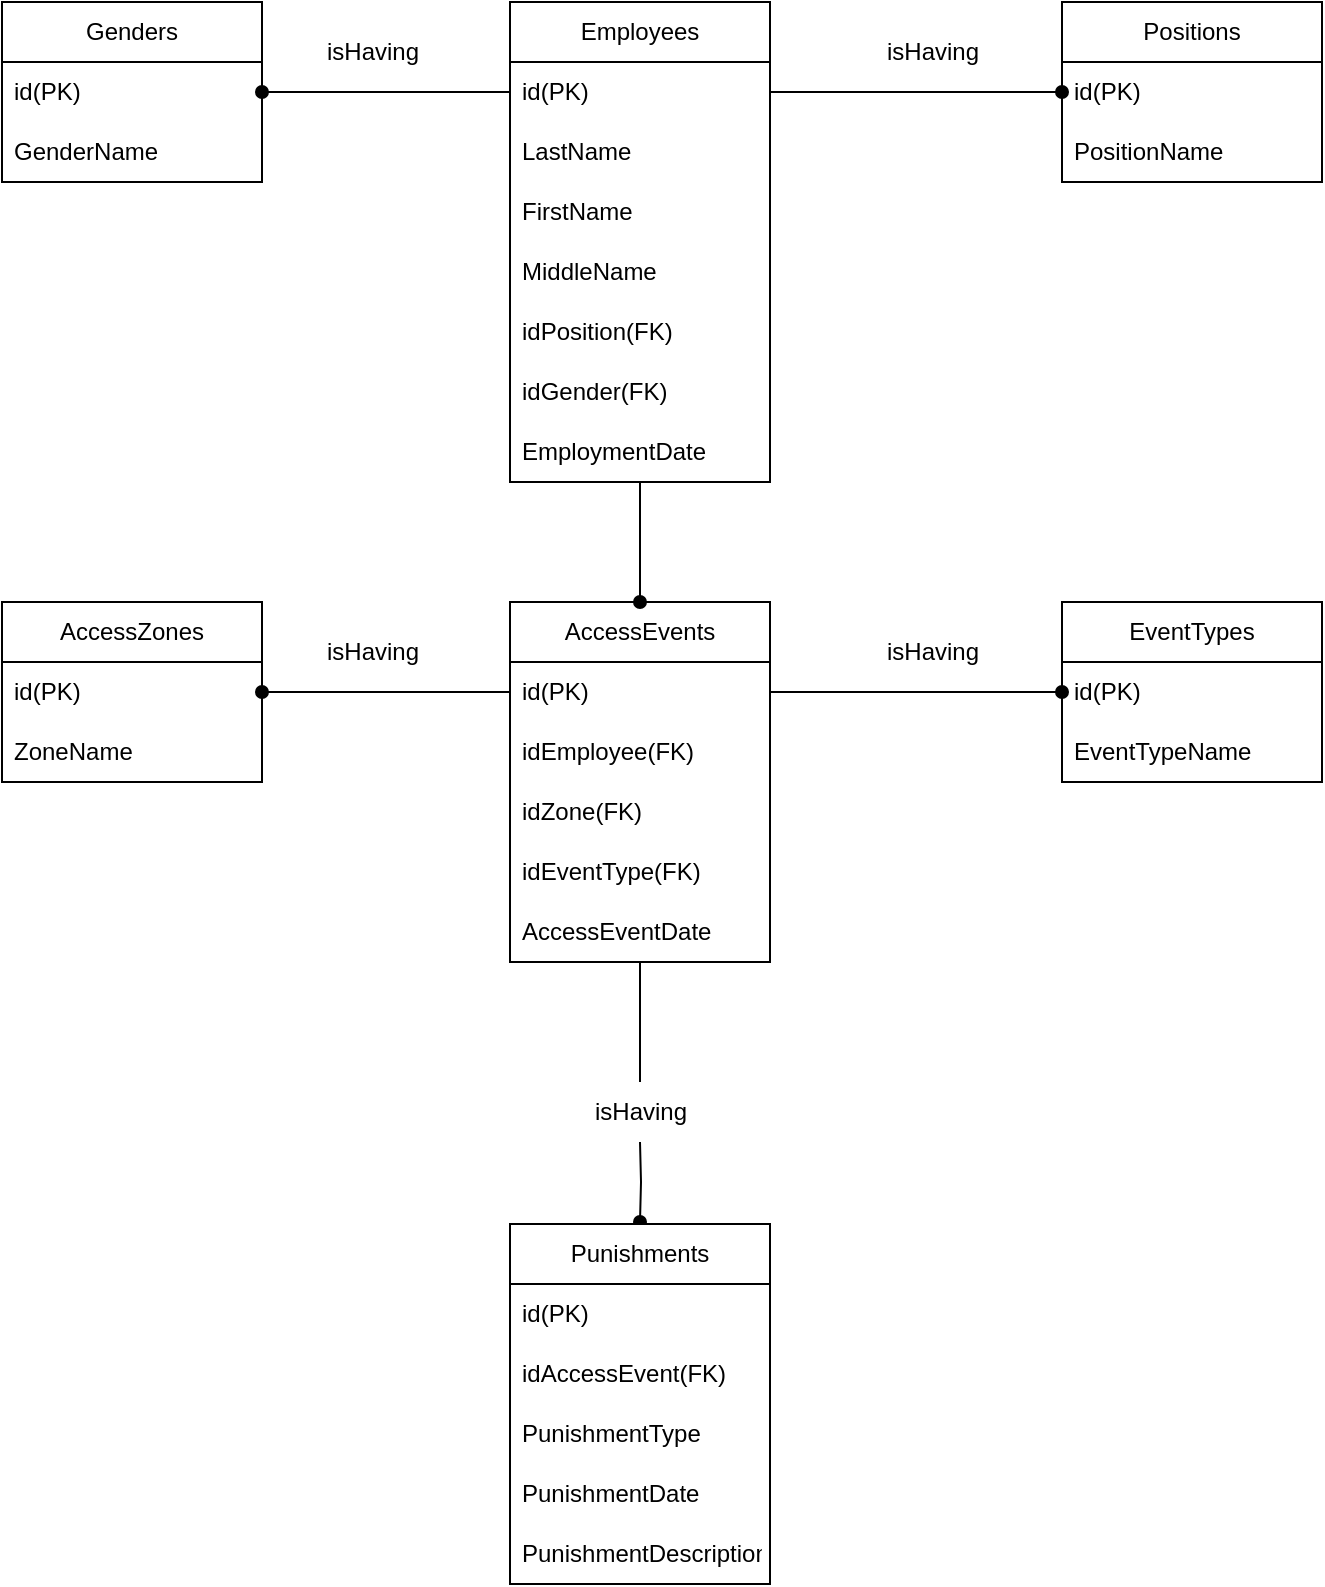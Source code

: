 <mxfile version="22.0.6" type="github">
  <diagram name="Страница — 1" id="mrKqA4N81Z6o9ctFNspR">
    <mxGraphModel dx="1687" dy="918" grid="1" gridSize="10" guides="1" tooltips="1" connect="1" arrows="1" fold="1" page="1" pageScale="1" pageWidth="827" pageHeight="1169" math="0" shadow="0">
      <root>
        <mxCell id="0" />
        <mxCell id="1" parent="0" />
        <mxCell id="Y9vL2mIm9WyiBz0S1Nmv-3" value="Employees" style="swimlane;fontStyle=0;childLayout=stackLayout;horizontal=1;startSize=30;horizontalStack=0;resizeParent=1;resizeParentMax=0;resizeLast=0;collapsible=1;marginBottom=0;whiteSpace=wrap;html=1;" parent="1" vertex="1">
          <mxGeometry x="284" y="80" width="130" height="240" as="geometry">
            <mxRectangle x="60" y="260" width="50" height="30" as="alternateBounds" />
          </mxGeometry>
        </mxCell>
        <mxCell id="Y9vL2mIm9WyiBz0S1Nmv-51" value="id(PK)" style="text;strokeColor=none;fillColor=none;align=left;verticalAlign=middle;spacingLeft=4;spacingRight=4;overflow=hidden;points=[[0,0.5],[1,0.5]];portConstraint=eastwest;rotatable=0;whiteSpace=wrap;html=1;" parent="Y9vL2mIm9WyiBz0S1Nmv-3" vertex="1">
          <mxGeometry y="30" width="130" height="30" as="geometry" />
        </mxCell>
        <mxCell id="Y9vL2mIm9WyiBz0S1Nmv-4" value="LastName" style="text;strokeColor=none;fillColor=none;align=left;verticalAlign=middle;spacingLeft=4;spacingRight=4;overflow=hidden;points=[[0,0.5],[1,0.5]];portConstraint=eastwest;rotatable=0;whiteSpace=wrap;html=1;" parent="Y9vL2mIm9WyiBz0S1Nmv-3" vertex="1">
          <mxGeometry y="60" width="130" height="30" as="geometry" />
        </mxCell>
        <mxCell id="Y9vL2mIm9WyiBz0S1Nmv-5" value="FirstName" style="text;strokeColor=none;fillColor=none;align=left;verticalAlign=middle;spacingLeft=4;spacingRight=4;overflow=hidden;points=[[0,0.5],[1,0.5]];portConstraint=eastwest;rotatable=0;whiteSpace=wrap;html=1;" parent="Y9vL2mIm9WyiBz0S1Nmv-3" vertex="1">
          <mxGeometry y="90" width="130" height="30" as="geometry" />
        </mxCell>
        <mxCell id="Y9vL2mIm9WyiBz0S1Nmv-6" value="MiddleName" style="text;strokeColor=none;fillColor=none;align=left;verticalAlign=middle;spacingLeft=4;spacingRight=4;overflow=hidden;points=[[0,0.5],[1,0.5]];portConstraint=eastwest;rotatable=0;whiteSpace=wrap;html=1;" parent="Y9vL2mIm9WyiBz0S1Nmv-3" vertex="1">
          <mxGeometry y="120" width="130" height="30" as="geometry" />
        </mxCell>
        <mxCell id="Y9vL2mIm9WyiBz0S1Nmv-7" value="idPosition(FK)" style="text;html=1;strokeColor=none;fillColor=none;align=left;verticalAlign=middle;whiteSpace=wrap;rounded=0;spacingLeft=4;" parent="Y9vL2mIm9WyiBz0S1Nmv-3" vertex="1">
          <mxGeometry y="150" width="130" height="30" as="geometry" />
        </mxCell>
        <mxCell id="Y9vL2mIm9WyiBz0S1Nmv-8" value="idGender(FK)" style="text;html=1;align=left;verticalAlign=middle;resizable=0;points=[];autosize=1;strokeColor=none;fillColor=none;spacingLeft=4;" parent="Y9vL2mIm9WyiBz0S1Nmv-3" vertex="1">
          <mxGeometry y="180" width="130" height="30" as="geometry" />
        </mxCell>
        <mxCell id="Y9vL2mIm9WyiBz0S1Nmv-9" value="EmploymentDate" style="text;html=1;align=left;verticalAlign=middle;resizable=0;points=[];autosize=1;strokeColor=none;fillColor=none;spacingLeft=4;" parent="Y9vL2mIm9WyiBz0S1Nmv-3" vertex="1">
          <mxGeometry y="210" width="130" height="30" as="geometry" />
        </mxCell>
        <mxCell id="Y9vL2mIm9WyiBz0S1Nmv-12" value="Genders" style="swimlane;fontStyle=0;childLayout=stackLayout;horizontal=1;startSize=30;horizontalStack=0;resizeParent=1;resizeParentMax=0;resizeLast=0;collapsible=1;marginBottom=0;whiteSpace=wrap;html=1;" parent="1" vertex="1">
          <mxGeometry x="30" y="80" width="130" height="90" as="geometry">
            <mxRectangle x="60" y="260" width="50" height="30" as="alternateBounds" />
          </mxGeometry>
        </mxCell>
        <mxCell id="Y9vL2mIm9WyiBz0S1Nmv-13" value="id(PK)" style="text;strokeColor=none;fillColor=none;align=left;verticalAlign=middle;spacingLeft=4;spacingRight=4;overflow=hidden;points=[[0,0.5],[1,0.5]];portConstraint=eastwest;rotatable=0;whiteSpace=wrap;html=1;" parent="Y9vL2mIm9WyiBz0S1Nmv-12" vertex="1">
          <mxGeometry y="30" width="130" height="30" as="geometry" />
        </mxCell>
        <mxCell id="Y9vL2mIm9WyiBz0S1Nmv-46" value="GenderName" style="text;strokeColor=none;fillColor=none;align=left;verticalAlign=middle;spacingLeft=4;spacingRight=4;overflow=hidden;points=[[0,0.5],[1,0.5]];portConstraint=eastwest;rotatable=0;whiteSpace=wrap;html=1;" parent="Y9vL2mIm9WyiBz0S1Nmv-12" vertex="1">
          <mxGeometry y="60" width="130" height="30" as="geometry" />
        </mxCell>
        <mxCell id="Y9vL2mIm9WyiBz0S1Nmv-20" value="Positions" style="swimlane;fontStyle=0;childLayout=stackLayout;horizontal=1;startSize=30;horizontalStack=0;resizeParent=1;resizeParentMax=0;resizeLast=0;collapsible=1;marginBottom=0;whiteSpace=wrap;html=1;" parent="1" vertex="1">
          <mxGeometry x="560" y="80" width="130" height="90" as="geometry">
            <mxRectangle x="60" y="260" width="50" height="30" as="alternateBounds" />
          </mxGeometry>
        </mxCell>
        <mxCell id="Y9vL2mIm9WyiBz0S1Nmv-21" value="id(PK)" style="text;strokeColor=none;fillColor=none;align=left;verticalAlign=middle;spacingLeft=4;spacingRight=4;overflow=hidden;points=[[0,0.5],[1,0.5]];portConstraint=eastwest;rotatable=0;whiteSpace=wrap;html=1;" parent="Y9vL2mIm9WyiBz0S1Nmv-20" vertex="1">
          <mxGeometry y="30" width="130" height="30" as="geometry" />
        </mxCell>
        <mxCell id="Y9vL2mIm9WyiBz0S1Nmv-47" value="PositionName" style="text;strokeColor=none;fillColor=none;align=left;verticalAlign=middle;spacingLeft=4;spacingRight=4;overflow=hidden;points=[[0,0.5],[1,0.5]];portConstraint=eastwest;rotatable=0;whiteSpace=wrap;html=1;" parent="Y9vL2mIm9WyiBz0S1Nmv-20" vertex="1">
          <mxGeometry y="60" width="130" height="30" as="geometry" />
        </mxCell>
        <mxCell id="Y9vL2mIm9WyiBz0S1Nmv-22" style="edgeStyle=orthogonalEdgeStyle;rounded=0;orthogonalLoop=1;jettySize=auto;html=1;entryX=1;entryY=0.5;entryDx=0;entryDy=0;endArrow=oval;endFill=1;exitX=0;exitY=0.5;exitDx=0;exitDy=0;" parent="1" source="Y9vL2mIm9WyiBz0S1Nmv-51" target="Y9vL2mIm9WyiBz0S1Nmv-13" edge="1">
          <mxGeometry relative="1" as="geometry" />
        </mxCell>
        <mxCell id="Y9vL2mIm9WyiBz0S1Nmv-23" style="edgeStyle=orthogonalEdgeStyle;rounded=0;orthogonalLoop=1;jettySize=auto;html=1;entryX=0;entryY=0.5;entryDx=0;entryDy=0;endArrow=oval;endFill=1;exitX=1;exitY=0.5;exitDx=0;exitDy=0;" parent="1" source="Y9vL2mIm9WyiBz0S1Nmv-51" target="Y9vL2mIm9WyiBz0S1Nmv-21" edge="1">
          <mxGeometry relative="1" as="geometry" />
        </mxCell>
        <mxCell id="Y9vL2mIm9WyiBz0S1Nmv-24" value="AccessEvents" style="swimlane;fontStyle=0;childLayout=stackLayout;horizontal=1;startSize=30;horizontalStack=0;resizeParent=1;resizeParentMax=0;resizeLast=0;collapsible=1;marginBottom=0;whiteSpace=wrap;html=1;" parent="1" vertex="1">
          <mxGeometry x="284" y="380" width="130" height="180" as="geometry">
            <mxRectangle x="60" y="260" width="50" height="30" as="alternateBounds" />
          </mxGeometry>
        </mxCell>
        <mxCell id="Y9vL2mIm9WyiBz0S1Nmv-52" value="id(PK)" style="text;strokeColor=none;fillColor=none;align=left;verticalAlign=middle;spacingLeft=4;spacingRight=4;overflow=hidden;points=[[0,0.5],[1,0.5]];portConstraint=eastwest;rotatable=0;whiteSpace=wrap;html=1;" parent="Y9vL2mIm9WyiBz0S1Nmv-24" vertex="1">
          <mxGeometry y="30" width="130" height="30" as="geometry" />
        </mxCell>
        <mxCell id="Y9vL2mIm9WyiBz0S1Nmv-53" value="idEmployee(FK)" style="text;strokeColor=none;fillColor=none;align=left;verticalAlign=middle;spacingLeft=4;spacingRight=4;overflow=hidden;points=[[0,0.5],[1,0.5]];portConstraint=eastwest;rotatable=0;whiteSpace=wrap;html=1;" parent="Y9vL2mIm9WyiBz0S1Nmv-24" vertex="1">
          <mxGeometry y="60" width="130" height="30" as="geometry" />
        </mxCell>
        <mxCell id="Y9vL2mIm9WyiBz0S1Nmv-26" value="idZone(FK)" style="text;strokeColor=none;fillColor=none;align=left;verticalAlign=middle;spacingLeft=4;spacingRight=4;overflow=hidden;points=[[0,0.5],[1,0.5]];portConstraint=eastwest;rotatable=0;whiteSpace=wrap;html=1;" parent="Y9vL2mIm9WyiBz0S1Nmv-24" vertex="1">
          <mxGeometry y="90" width="130" height="30" as="geometry" />
        </mxCell>
        <mxCell id="Y9vL2mIm9WyiBz0S1Nmv-27" value="idEventType(FK)" style="text;strokeColor=none;fillColor=none;align=left;verticalAlign=middle;spacingLeft=4;spacingRight=4;overflow=hidden;points=[[0,0.5],[1,0.5]];portConstraint=eastwest;rotatable=0;whiteSpace=wrap;html=1;" parent="Y9vL2mIm9WyiBz0S1Nmv-24" vertex="1">
          <mxGeometry y="120" width="130" height="30" as="geometry" />
        </mxCell>
        <mxCell id="Y9vL2mIm9WyiBz0S1Nmv-29" value="AccessEventDate" style="text;html=1;align=left;verticalAlign=middle;resizable=0;points=[];autosize=1;strokeColor=none;fillColor=none;spacingLeft=4;" parent="Y9vL2mIm9WyiBz0S1Nmv-24" vertex="1">
          <mxGeometry y="150" width="130" height="30" as="geometry" />
        </mxCell>
        <mxCell id="Y9vL2mIm9WyiBz0S1Nmv-32" value="AccessZones" style="swimlane;fontStyle=0;childLayout=stackLayout;horizontal=1;startSize=30;horizontalStack=0;resizeParent=1;resizeParentMax=0;resizeLast=0;collapsible=1;marginBottom=0;whiteSpace=wrap;html=1;" parent="1" vertex="1">
          <mxGeometry x="30" y="380" width="130" height="90" as="geometry">
            <mxRectangle x="60" y="260" width="50" height="30" as="alternateBounds" />
          </mxGeometry>
        </mxCell>
        <mxCell id="Y9vL2mIm9WyiBz0S1Nmv-33" value="id(PK)" style="text;strokeColor=none;fillColor=none;align=left;verticalAlign=middle;spacingLeft=4;spacingRight=4;overflow=hidden;points=[[0,0.5],[1,0.5]];portConstraint=eastwest;rotatable=0;whiteSpace=wrap;html=1;" parent="Y9vL2mIm9WyiBz0S1Nmv-32" vertex="1">
          <mxGeometry y="30" width="130" height="30" as="geometry" />
        </mxCell>
        <mxCell id="Y9vL2mIm9WyiBz0S1Nmv-49" value="ZoneName" style="text;strokeColor=none;fillColor=none;align=left;verticalAlign=middle;spacingLeft=4;spacingRight=4;overflow=hidden;points=[[0,0.5],[1,0.5]];portConstraint=eastwest;rotatable=0;whiteSpace=wrap;html=1;" parent="Y9vL2mIm9WyiBz0S1Nmv-32" vertex="1">
          <mxGeometry y="60" width="130" height="30" as="geometry" />
        </mxCell>
        <mxCell id="Y9vL2mIm9WyiBz0S1Nmv-34" value="EventTypes" style="swimlane;fontStyle=0;childLayout=stackLayout;horizontal=1;startSize=30;horizontalStack=0;resizeParent=1;resizeParentMax=0;resizeLast=0;collapsible=1;marginBottom=0;whiteSpace=wrap;html=1;" parent="1" vertex="1">
          <mxGeometry x="560" y="380" width="130" height="90" as="geometry">
            <mxRectangle x="60" y="260" width="50" height="30" as="alternateBounds" />
          </mxGeometry>
        </mxCell>
        <mxCell id="Y9vL2mIm9WyiBz0S1Nmv-48" value="id(PK)" style="text;strokeColor=none;fillColor=none;align=left;verticalAlign=middle;spacingLeft=4;spacingRight=4;overflow=hidden;points=[[0,0.5],[1,0.5]];portConstraint=eastwest;rotatable=0;whiteSpace=wrap;html=1;" parent="Y9vL2mIm9WyiBz0S1Nmv-34" vertex="1">
          <mxGeometry y="30" width="130" height="30" as="geometry" />
        </mxCell>
        <mxCell id="Y9vL2mIm9WyiBz0S1Nmv-35" value="EventTypeName" style="text;strokeColor=none;fillColor=none;align=left;verticalAlign=middle;spacingLeft=4;spacingRight=4;overflow=hidden;points=[[0,0.5],[1,0.5]];portConstraint=eastwest;rotatable=0;whiteSpace=wrap;html=1;" parent="Y9vL2mIm9WyiBz0S1Nmv-34" vertex="1">
          <mxGeometry y="60" width="130" height="30" as="geometry" />
        </mxCell>
        <mxCell id="Y9vL2mIm9WyiBz0S1Nmv-37" style="edgeStyle=orthogonalEdgeStyle;rounded=0;orthogonalLoop=1;jettySize=auto;html=1;endArrow=oval;endFill=1;" parent="1" source="Y9vL2mIm9WyiBz0S1Nmv-9" target="Y9vL2mIm9WyiBz0S1Nmv-24" edge="1">
          <mxGeometry relative="1" as="geometry" />
        </mxCell>
        <mxCell id="Y9vL2mIm9WyiBz0S1Nmv-40" style="edgeStyle=orthogonalEdgeStyle;rounded=0;orthogonalLoop=1;jettySize=auto;html=1;exitX=0;exitY=0.5;exitDx=0;exitDy=0;entryX=1;entryY=0.5;entryDx=0;entryDy=0;endArrow=oval;endFill=1;" parent="1" source="Y9vL2mIm9WyiBz0S1Nmv-52" target="Y9vL2mIm9WyiBz0S1Nmv-33" edge="1">
          <mxGeometry relative="1" as="geometry" />
        </mxCell>
        <mxCell id="Y9vL2mIm9WyiBz0S1Nmv-41" style="edgeStyle=orthogonalEdgeStyle;rounded=0;orthogonalLoop=1;jettySize=auto;html=1;endArrow=oval;endFill=1;entryX=0;entryY=0.5;entryDx=0;entryDy=0;exitX=1;exitY=0.5;exitDx=0;exitDy=0;" parent="1" source="Y9vL2mIm9WyiBz0S1Nmv-52" target="Y9vL2mIm9WyiBz0S1Nmv-48" edge="1">
          <mxGeometry relative="1" as="geometry">
            <mxPoint x="420" y="425" as="sourcePoint" />
            <mxPoint x="540" y="425" as="targetPoint" />
            <Array as="points" />
          </mxGeometry>
        </mxCell>
        <mxCell id="Y9vL2mIm9WyiBz0S1Nmv-59" style="edgeStyle=orthogonalEdgeStyle;rounded=0;orthogonalLoop=1;jettySize=auto;html=1;endArrow=none;endFill=0;startArrow=oval;startFill=1;" parent="1" target="Y9vL2mIm9WyiBz0S1Nmv-58" edge="1">
          <mxGeometry relative="1" as="geometry">
            <mxPoint x="349" y="690" as="sourcePoint" />
          </mxGeometry>
        </mxCell>
        <mxCell id="Y9vL2mIm9WyiBz0S1Nmv-42" value="Punishments" style="swimlane;fontStyle=0;childLayout=stackLayout;horizontal=1;startSize=30;horizontalStack=0;resizeParent=1;resizeParentMax=0;resizeLast=0;collapsible=1;marginBottom=0;whiteSpace=wrap;html=1;" parent="1" vertex="1">
          <mxGeometry x="284" y="691" width="130" height="180" as="geometry">
            <mxRectangle x="60" y="260" width="50" height="30" as="alternateBounds" />
          </mxGeometry>
        </mxCell>
        <mxCell id="Y9vL2mIm9WyiBz0S1Nmv-43" value="id(PK)" style="text;strokeColor=none;fillColor=none;align=left;verticalAlign=middle;spacingLeft=4;spacingRight=4;overflow=hidden;points=[[0,0.5],[1,0.5]];portConstraint=eastwest;rotatable=0;whiteSpace=wrap;html=1;" parent="Y9vL2mIm9WyiBz0S1Nmv-42" vertex="1">
          <mxGeometry y="30" width="130" height="30" as="geometry" />
        </mxCell>
        <mxCell id="Y9vL2mIm9WyiBz0S1Nmv-50" value="idAccessEvent(FK)" style="text;strokeColor=none;fillColor=none;align=left;verticalAlign=middle;spacingLeft=4;spacingRight=4;overflow=hidden;points=[[0,0.5],[1,0.5]];portConstraint=eastwest;rotatable=0;whiteSpace=wrap;html=1;" parent="Y9vL2mIm9WyiBz0S1Nmv-42" vertex="1">
          <mxGeometry y="60" width="130" height="30" as="geometry" />
        </mxCell>
        <mxCell id="LfeSzV8GnbOZpuBLOC9R-1" value="PunishmentType" style="text;strokeColor=none;fillColor=none;align=left;verticalAlign=middle;spacingLeft=4;spacingRight=4;overflow=hidden;points=[[0,0.5],[1,0.5]];portConstraint=eastwest;rotatable=0;whiteSpace=wrap;html=1;" parent="Y9vL2mIm9WyiBz0S1Nmv-42" vertex="1">
          <mxGeometry y="90" width="130" height="30" as="geometry" />
        </mxCell>
        <mxCell id="LfeSzV8GnbOZpuBLOC9R-2" value="PunishmentDate" style="text;strokeColor=none;fillColor=none;align=left;verticalAlign=middle;spacingLeft=4;spacingRight=4;overflow=hidden;points=[[0,0.5],[1,0.5]];portConstraint=eastwest;rotatable=0;whiteSpace=wrap;html=1;" parent="Y9vL2mIm9WyiBz0S1Nmv-42" vertex="1">
          <mxGeometry y="120" width="130" height="30" as="geometry" />
        </mxCell>
        <mxCell id="LfeSzV8GnbOZpuBLOC9R-3" value="PunishmentDescription" style="text;strokeColor=none;fillColor=none;align=left;verticalAlign=middle;spacingLeft=4;spacingRight=4;overflow=hidden;points=[[0,0.5],[1,0.5]];portConstraint=eastwest;rotatable=0;whiteSpace=wrap;html=1;" parent="Y9vL2mIm9WyiBz0S1Nmv-42" vertex="1">
          <mxGeometry y="150" width="130" height="30" as="geometry" />
        </mxCell>
        <mxCell id="Y9vL2mIm9WyiBz0S1Nmv-44" style="edgeStyle=orthogonalEdgeStyle;rounded=0;orthogonalLoop=1;jettySize=auto;html=1;endArrow=none;endFill=0;" parent="1" source="Y9vL2mIm9WyiBz0S1Nmv-29" target="Y9vL2mIm9WyiBz0S1Nmv-58" edge="1">
          <mxGeometry relative="1" as="geometry" />
        </mxCell>
        <mxCell id="Y9vL2mIm9WyiBz0S1Nmv-54" value="isHaving" style="text;html=1;align=center;verticalAlign=middle;resizable=0;points=[];autosize=1;strokeColor=none;fillColor=none;" parent="1" vertex="1">
          <mxGeometry x="180" y="90" width="70" height="30" as="geometry" />
        </mxCell>
        <mxCell id="Y9vL2mIm9WyiBz0S1Nmv-55" value="isHaving" style="text;html=1;align=center;verticalAlign=middle;resizable=0;points=[];autosize=1;strokeColor=none;fillColor=none;" parent="1" vertex="1">
          <mxGeometry x="460" y="90" width="70" height="30" as="geometry" />
        </mxCell>
        <mxCell id="Y9vL2mIm9WyiBz0S1Nmv-56" value="isHaving" style="text;html=1;align=center;verticalAlign=middle;resizable=0;points=[];autosize=1;strokeColor=none;fillColor=none;" parent="1" vertex="1">
          <mxGeometry x="180" y="390" width="70" height="30" as="geometry" />
        </mxCell>
        <mxCell id="Y9vL2mIm9WyiBz0S1Nmv-57" value="isHaving" style="text;html=1;align=center;verticalAlign=middle;resizable=0;points=[];autosize=1;strokeColor=none;fillColor=none;" parent="1" vertex="1">
          <mxGeometry x="460" y="390" width="70" height="30" as="geometry" />
        </mxCell>
        <mxCell id="Y9vL2mIm9WyiBz0S1Nmv-58" value="isHaving" style="text;html=1;align=center;verticalAlign=middle;resizable=0;points=[];autosize=1;strokeColor=none;fillColor=none;" parent="1" vertex="1">
          <mxGeometry x="314" y="620" width="70" height="30" as="geometry" />
        </mxCell>
      </root>
    </mxGraphModel>
  </diagram>
</mxfile>
